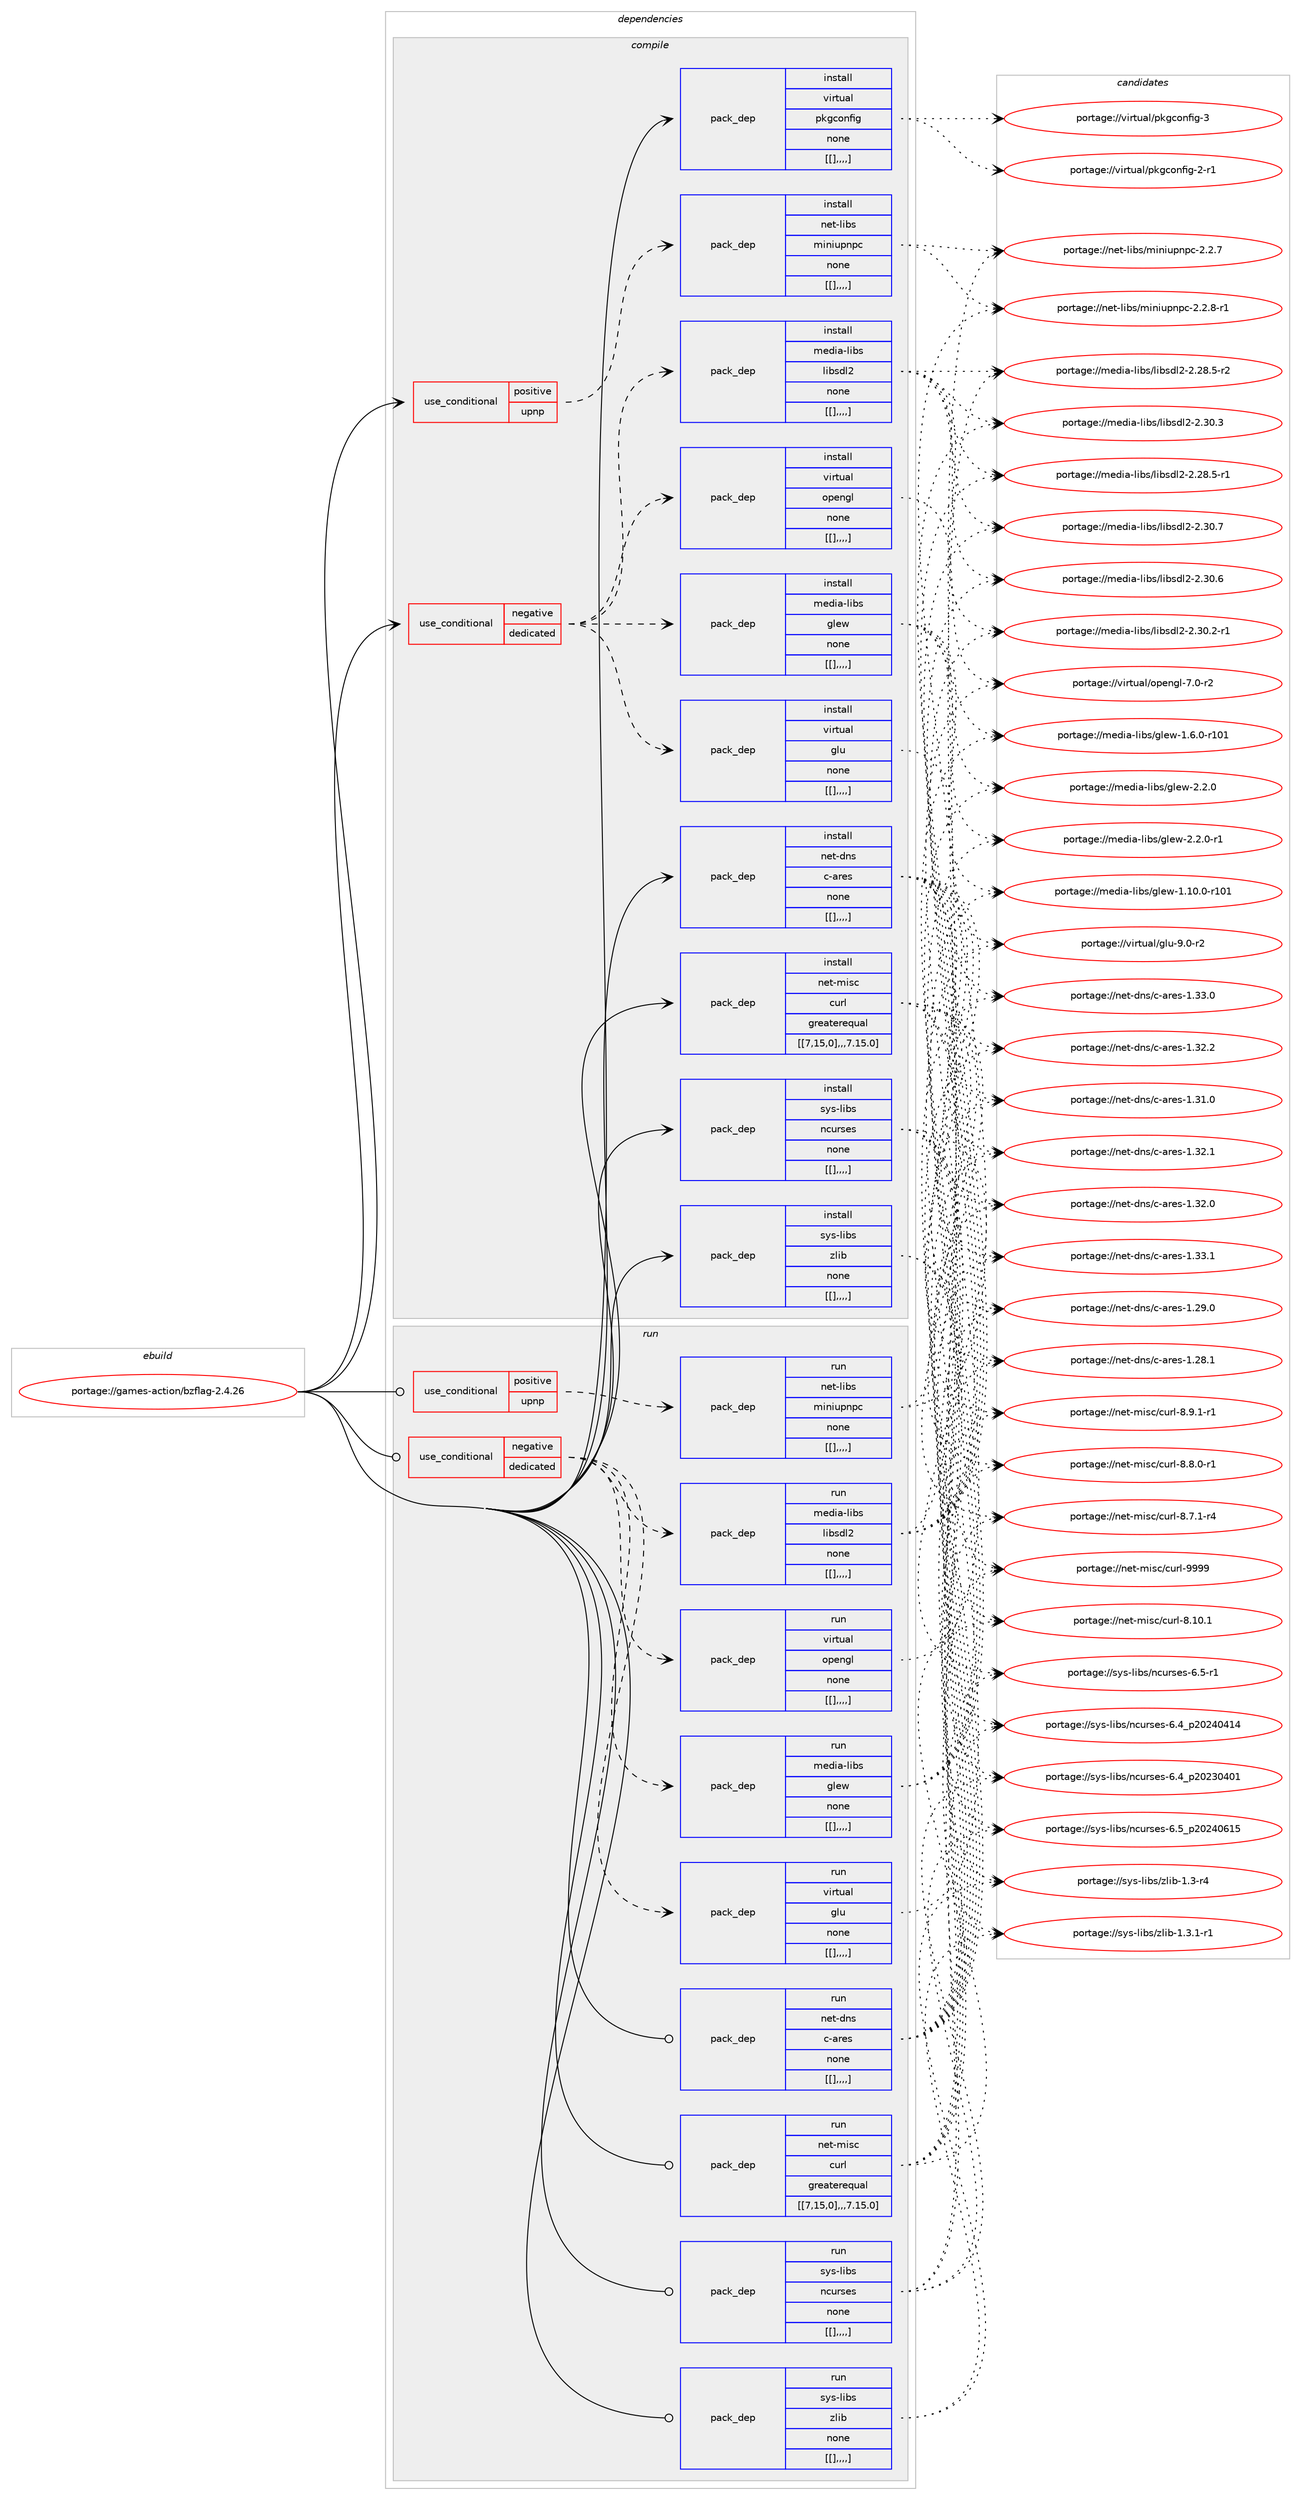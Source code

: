 digraph prolog {

# *************
# Graph options
# *************

newrank=true;
concentrate=true;
compound=true;
graph [rankdir=LR,fontname=Helvetica,fontsize=10,ranksep=1.5];#, ranksep=2.5, nodesep=0.2];
edge  [arrowhead=vee];
node  [fontname=Helvetica,fontsize=10];

# **********
# The ebuild
# **********

subgraph cluster_leftcol {
color=gray;
label=<<i>ebuild</i>>;
id [label="portage://games-action/bzflag-2.4.26", color=red, width=4, href="../games-action/bzflag-2.4.26.svg"];
}

# ****************
# The dependencies
# ****************

subgraph cluster_midcol {
color=gray;
label=<<i>dependencies</i>>;
subgraph cluster_compile {
fillcolor="#eeeeee";
style=filled;
label=<<i>compile</i>>;
subgraph cond65237 {
dependency228290 [label=<<TABLE BORDER="0" CELLBORDER="1" CELLSPACING="0" CELLPADDING="4"><TR><TD ROWSPAN="3" CELLPADDING="10">use_conditional</TD></TR><TR><TD>negative</TD></TR><TR><TD>dedicated</TD></TR></TABLE>>, shape=none, color=red];
subgraph pack161584 {
dependency228291 [label=<<TABLE BORDER="0" CELLBORDER="1" CELLSPACING="0" CELLPADDING="4" WIDTH="220"><TR><TD ROWSPAN="6" CELLPADDING="30">pack_dep</TD></TR><TR><TD WIDTH="110">install</TD></TR><TR><TD>media-libs</TD></TR><TR><TD>libsdl2</TD></TR><TR><TD>none</TD></TR><TR><TD>[[],,,,]</TD></TR></TABLE>>, shape=none, color=blue];
}
dependency228290:e -> dependency228291:w [weight=20,style="dashed",arrowhead="vee"];
subgraph pack161585 {
dependency228292 [label=<<TABLE BORDER="0" CELLBORDER="1" CELLSPACING="0" CELLPADDING="4" WIDTH="220"><TR><TD ROWSPAN="6" CELLPADDING="30">pack_dep</TD></TR><TR><TD WIDTH="110">install</TD></TR><TR><TD>media-libs</TD></TR><TR><TD>glew</TD></TR><TR><TD>none</TD></TR><TR><TD>[[],,,,]</TD></TR></TABLE>>, shape=none, color=blue];
}
dependency228290:e -> dependency228292:w [weight=20,style="dashed",arrowhead="vee"];
subgraph pack161586 {
dependency228293 [label=<<TABLE BORDER="0" CELLBORDER="1" CELLSPACING="0" CELLPADDING="4" WIDTH="220"><TR><TD ROWSPAN="6" CELLPADDING="30">pack_dep</TD></TR><TR><TD WIDTH="110">install</TD></TR><TR><TD>virtual</TD></TR><TR><TD>glu</TD></TR><TR><TD>none</TD></TR><TR><TD>[[],,,,]</TD></TR></TABLE>>, shape=none, color=blue];
}
dependency228290:e -> dependency228293:w [weight=20,style="dashed",arrowhead="vee"];
subgraph pack161587 {
dependency228294 [label=<<TABLE BORDER="0" CELLBORDER="1" CELLSPACING="0" CELLPADDING="4" WIDTH="220"><TR><TD ROWSPAN="6" CELLPADDING="30">pack_dep</TD></TR><TR><TD WIDTH="110">install</TD></TR><TR><TD>virtual</TD></TR><TR><TD>opengl</TD></TR><TR><TD>none</TD></TR><TR><TD>[[],,,,]</TD></TR></TABLE>>, shape=none, color=blue];
}
dependency228290:e -> dependency228294:w [weight=20,style="dashed",arrowhead="vee"];
}
id:e -> dependency228290:w [weight=20,style="solid",arrowhead="vee"];
subgraph cond65238 {
dependency228295 [label=<<TABLE BORDER="0" CELLBORDER="1" CELLSPACING="0" CELLPADDING="4"><TR><TD ROWSPAN="3" CELLPADDING="10">use_conditional</TD></TR><TR><TD>positive</TD></TR><TR><TD>upnp</TD></TR></TABLE>>, shape=none, color=red];
subgraph pack161588 {
dependency228296 [label=<<TABLE BORDER="0" CELLBORDER="1" CELLSPACING="0" CELLPADDING="4" WIDTH="220"><TR><TD ROWSPAN="6" CELLPADDING="30">pack_dep</TD></TR><TR><TD WIDTH="110">install</TD></TR><TR><TD>net-libs</TD></TR><TR><TD>miniupnpc</TD></TR><TR><TD>none</TD></TR><TR><TD>[[],,,,]</TD></TR></TABLE>>, shape=none, color=blue];
}
dependency228295:e -> dependency228296:w [weight=20,style="dashed",arrowhead="vee"];
}
id:e -> dependency228295:w [weight=20,style="solid",arrowhead="vee"];
subgraph pack161589 {
dependency228297 [label=<<TABLE BORDER="0" CELLBORDER="1" CELLSPACING="0" CELLPADDING="4" WIDTH="220"><TR><TD ROWSPAN="6" CELLPADDING="30">pack_dep</TD></TR><TR><TD WIDTH="110">install</TD></TR><TR><TD>net-dns</TD></TR><TR><TD>c-ares</TD></TR><TR><TD>none</TD></TR><TR><TD>[[],,,,]</TD></TR></TABLE>>, shape=none, color=blue];
}
id:e -> dependency228297:w [weight=20,style="solid",arrowhead="vee"];
subgraph pack161590 {
dependency228298 [label=<<TABLE BORDER="0" CELLBORDER="1" CELLSPACING="0" CELLPADDING="4" WIDTH="220"><TR><TD ROWSPAN="6" CELLPADDING="30">pack_dep</TD></TR><TR><TD WIDTH="110">install</TD></TR><TR><TD>net-misc</TD></TR><TR><TD>curl</TD></TR><TR><TD>greaterequal</TD></TR><TR><TD>[[7,15,0],,,7.15.0]</TD></TR></TABLE>>, shape=none, color=blue];
}
id:e -> dependency228298:w [weight=20,style="solid",arrowhead="vee"];
subgraph pack161591 {
dependency228299 [label=<<TABLE BORDER="0" CELLBORDER="1" CELLSPACING="0" CELLPADDING="4" WIDTH="220"><TR><TD ROWSPAN="6" CELLPADDING="30">pack_dep</TD></TR><TR><TD WIDTH="110">install</TD></TR><TR><TD>sys-libs</TD></TR><TR><TD>ncurses</TD></TR><TR><TD>none</TD></TR><TR><TD>[[],,,,]</TD></TR></TABLE>>, shape=none, color=blue];
}
id:e -> dependency228299:w [weight=20,style="solid",arrowhead="vee"];
subgraph pack161592 {
dependency228300 [label=<<TABLE BORDER="0" CELLBORDER="1" CELLSPACING="0" CELLPADDING="4" WIDTH="220"><TR><TD ROWSPAN="6" CELLPADDING="30">pack_dep</TD></TR><TR><TD WIDTH="110">install</TD></TR><TR><TD>sys-libs</TD></TR><TR><TD>zlib</TD></TR><TR><TD>none</TD></TR><TR><TD>[[],,,,]</TD></TR></TABLE>>, shape=none, color=blue];
}
id:e -> dependency228300:w [weight=20,style="solid",arrowhead="vee"];
subgraph pack161593 {
dependency228301 [label=<<TABLE BORDER="0" CELLBORDER="1" CELLSPACING="0" CELLPADDING="4" WIDTH="220"><TR><TD ROWSPAN="6" CELLPADDING="30">pack_dep</TD></TR><TR><TD WIDTH="110">install</TD></TR><TR><TD>virtual</TD></TR><TR><TD>pkgconfig</TD></TR><TR><TD>none</TD></TR><TR><TD>[[],,,,]</TD></TR></TABLE>>, shape=none, color=blue];
}
id:e -> dependency228301:w [weight=20,style="solid",arrowhead="vee"];
}
subgraph cluster_compileandrun {
fillcolor="#eeeeee";
style=filled;
label=<<i>compile and run</i>>;
}
subgraph cluster_run {
fillcolor="#eeeeee";
style=filled;
label=<<i>run</i>>;
subgraph cond65239 {
dependency228302 [label=<<TABLE BORDER="0" CELLBORDER="1" CELLSPACING="0" CELLPADDING="4"><TR><TD ROWSPAN="3" CELLPADDING="10">use_conditional</TD></TR><TR><TD>negative</TD></TR><TR><TD>dedicated</TD></TR></TABLE>>, shape=none, color=red];
subgraph pack161594 {
dependency228303 [label=<<TABLE BORDER="0" CELLBORDER="1" CELLSPACING="0" CELLPADDING="4" WIDTH="220"><TR><TD ROWSPAN="6" CELLPADDING="30">pack_dep</TD></TR><TR><TD WIDTH="110">run</TD></TR><TR><TD>media-libs</TD></TR><TR><TD>libsdl2</TD></TR><TR><TD>none</TD></TR><TR><TD>[[],,,,]</TD></TR></TABLE>>, shape=none, color=blue];
}
dependency228302:e -> dependency228303:w [weight=20,style="dashed",arrowhead="vee"];
subgraph pack161595 {
dependency228304 [label=<<TABLE BORDER="0" CELLBORDER="1" CELLSPACING="0" CELLPADDING="4" WIDTH="220"><TR><TD ROWSPAN="6" CELLPADDING="30">pack_dep</TD></TR><TR><TD WIDTH="110">run</TD></TR><TR><TD>media-libs</TD></TR><TR><TD>glew</TD></TR><TR><TD>none</TD></TR><TR><TD>[[],,,,]</TD></TR></TABLE>>, shape=none, color=blue];
}
dependency228302:e -> dependency228304:w [weight=20,style="dashed",arrowhead="vee"];
subgraph pack161596 {
dependency228305 [label=<<TABLE BORDER="0" CELLBORDER="1" CELLSPACING="0" CELLPADDING="4" WIDTH="220"><TR><TD ROWSPAN="6" CELLPADDING="30">pack_dep</TD></TR><TR><TD WIDTH="110">run</TD></TR><TR><TD>virtual</TD></TR><TR><TD>glu</TD></TR><TR><TD>none</TD></TR><TR><TD>[[],,,,]</TD></TR></TABLE>>, shape=none, color=blue];
}
dependency228302:e -> dependency228305:w [weight=20,style="dashed",arrowhead="vee"];
subgraph pack161597 {
dependency228306 [label=<<TABLE BORDER="0" CELLBORDER="1" CELLSPACING="0" CELLPADDING="4" WIDTH="220"><TR><TD ROWSPAN="6" CELLPADDING="30">pack_dep</TD></TR><TR><TD WIDTH="110">run</TD></TR><TR><TD>virtual</TD></TR><TR><TD>opengl</TD></TR><TR><TD>none</TD></TR><TR><TD>[[],,,,]</TD></TR></TABLE>>, shape=none, color=blue];
}
dependency228302:e -> dependency228306:w [weight=20,style="dashed",arrowhead="vee"];
}
id:e -> dependency228302:w [weight=20,style="solid",arrowhead="odot"];
subgraph cond65240 {
dependency228307 [label=<<TABLE BORDER="0" CELLBORDER="1" CELLSPACING="0" CELLPADDING="4"><TR><TD ROWSPAN="3" CELLPADDING="10">use_conditional</TD></TR><TR><TD>positive</TD></TR><TR><TD>upnp</TD></TR></TABLE>>, shape=none, color=red];
subgraph pack161598 {
dependency228308 [label=<<TABLE BORDER="0" CELLBORDER="1" CELLSPACING="0" CELLPADDING="4" WIDTH="220"><TR><TD ROWSPAN="6" CELLPADDING="30">pack_dep</TD></TR><TR><TD WIDTH="110">run</TD></TR><TR><TD>net-libs</TD></TR><TR><TD>miniupnpc</TD></TR><TR><TD>none</TD></TR><TR><TD>[[],,,,]</TD></TR></TABLE>>, shape=none, color=blue];
}
dependency228307:e -> dependency228308:w [weight=20,style="dashed",arrowhead="vee"];
}
id:e -> dependency228307:w [weight=20,style="solid",arrowhead="odot"];
subgraph pack161599 {
dependency228309 [label=<<TABLE BORDER="0" CELLBORDER="1" CELLSPACING="0" CELLPADDING="4" WIDTH="220"><TR><TD ROWSPAN="6" CELLPADDING="30">pack_dep</TD></TR><TR><TD WIDTH="110">run</TD></TR><TR><TD>net-dns</TD></TR><TR><TD>c-ares</TD></TR><TR><TD>none</TD></TR><TR><TD>[[],,,,]</TD></TR></TABLE>>, shape=none, color=blue];
}
id:e -> dependency228309:w [weight=20,style="solid",arrowhead="odot"];
subgraph pack161600 {
dependency228310 [label=<<TABLE BORDER="0" CELLBORDER="1" CELLSPACING="0" CELLPADDING="4" WIDTH="220"><TR><TD ROWSPAN="6" CELLPADDING="30">pack_dep</TD></TR><TR><TD WIDTH="110">run</TD></TR><TR><TD>net-misc</TD></TR><TR><TD>curl</TD></TR><TR><TD>greaterequal</TD></TR><TR><TD>[[7,15,0],,,7.15.0]</TD></TR></TABLE>>, shape=none, color=blue];
}
id:e -> dependency228310:w [weight=20,style="solid",arrowhead="odot"];
subgraph pack161601 {
dependency228311 [label=<<TABLE BORDER="0" CELLBORDER="1" CELLSPACING="0" CELLPADDING="4" WIDTH="220"><TR><TD ROWSPAN="6" CELLPADDING="30">pack_dep</TD></TR><TR><TD WIDTH="110">run</TD></TR><TR><TD>sys-libs</TD></TR><TR><TD>ncurses</TD></TR><TR><TD>none</TD></TR><TR><TD>[[],,,,]</TD></TR></TABLE>>, shape=none, color=blue];
}
id:e -> dependency228311:w [weight=20,style="solid",arrowhead="odot"];
subgraph pack161602 {
dependency228312 [label=<<TABLE BORDER="0" CELLBORDER="1" CELLSPACING="0" CELLPADDING="4" WIDTH="220"><TR><TD ROWSPAN="6" CELLPADDING="30">pack_dep</TD></TR><TR><TD WIDTH="110">run</TD></TR><TR><TD>sys-libs</TD></TR><TR><TD>zlib</TD></TR><TR><TD>none</TD></TR><TR><TD>[[],,,,]</TD></TR></TABLE>>, shape=none, color=blue];
}
id:e -> dependency228312:w [weight=20,style="solid",arrowhead="odot"];
}
}

# **************
# The candidates
# **************

subgraph cluster_choices {
rank=same;
color=gray;
label=<<i>candidates</i>>;

subgraph choice161584 {
color=black;
nodesep=1;
choice10910110010597451081059811547108105981151001085045504651484655 [label="portage://media-libs/libsdl2-2.30.7", color=red, width=4,href="../media-libs/libsdl2-2.30.7.svg"];
choice10910110010597451081059811547108105981151001085045504651484654 [label="portage://media-libs/libsdl2-2.30.6", color=red, width=4,href="../media-libs/libsdl2-2.30.6.svg"];
choice10910110010597451081059811547108105981151001085045504651484651 [label="portage://media-libs/libsdl2-2.30.3", color=red, width=4,href="../media-libs/libsdl2-2.30.3.svg"];
choice109101100105974510810598115471081059811510010850455046514846504511449 [label="portage://media-libs/libsdl2-2.30.2-r1", color=red, width=4,href="../media-libs/libsdl2-2.30.2-r1.svg"];
choice109101100105974510810598115471081059811510010850455046505646534511450 [label="portage://media-libs/libsdl2-2.28.5-r2", color=red, width=4,href="../media-libs/libsdl2-2.28.5-r2.svg"];
choice109101100105974510810598115471081059811510010850455046505646534511449 [label="portage://media-libs/libsdl2-2.28.5-r1", color=red, width=4,href="../media-libs/libsdl2-2.28.5-r1.svg"];
dependency228291:e -> choice10910110010597451081059811547108105981151001085045504651484655:w [style=dotted,weight="100"];
dependency228291:e -> choice10910110010597451081059811547108105981151001085045504651484654:w [style=dotted,weight="100"];
dependency228291:e -> choice10910110010597451081059811547108105981151001085045504651484651:w [style=dotted,weight="100"];
dependency228291:e -> choice109101100105974510810598115471081059811510010850455046514846504511449:w [style=dotted,weight="100"];
dependency228291:e -> choice109101100105974510810598115471081059811510010850455046505646534511450:w [style=dotted,weight="100"];
dependency228291:e -> choice109101100105974510810598115471081059811510010850455046505646534511449:w [style=dotted,weight="100"];
}
subgraph choice161585 {
color=black;
nodesep=1;
choice109101100105974510810598115471031081011194550465046484511449 [label="portage://media-libs/glew-2.2.0-r1", color=red, width=4,href="../media-libs/glew-2.2.0-r1.svg"];
choice10910110010597451081059811547103108101119455046504648 [label="portage://media-libs/glew-2.2.0", color=red, width=4,href="../media-libs/glew-2.2.0.svg"];
choice109101100105974510810598115471031081011194549464948464845114494849 [label="portage://media-libs/glew-1.10.0-r101", color=red, width=4,href="../media-libs/glew-1.10.0-r101.svg"];
choice1091011001059745108105981154710310810111945494654464845114494849 [label="portage://media-libs/glew-1.6.0-r101", color=red, width=4,href="../media-libs/glew-1.6.0-r101.svg"];
dependency228292:e -> choice109101100105974510810598115471031081011194550465046484511449:w [style=dotted,weight="100"];
dependency228292:e -> choice10910110010597451081059811547103108101119455046504648:w [style=dotted,weight="100"];
dependency228292:e -> choice109101100105974510810598115471031081011194549464948464845114494849:w [style=dotted,weight="100"];
dependency228292:e -> choice1091011001059745108105981154710310810111945494654464845114494849:w [style=dotted,weight="100"];
}
subgraph choice161586 {
color=black;
nodesep=1;
choice1181051141161179710847103108117455746484511450 [label="portage://virtual/glu-9.0-r2", color=red, width=4,href="../virtual/glu-9.0-r2.svg"];
dependency228293:e -> choice1181051141161179710847103108117455746484511450:w [style=dotted,weight="100"];
}
subgraph choice161587 {
color=black;
nodesep=1;
choice1181051141161179710847111112101110103108455546484511450 [label="portage://virtual/opengl-7.0-r2", color=red, width=4,href="../virtual/opengl-7.0-r2.svg"];
dependency228294:e -> choice1181051141161179710847111112101110103108455546484511450:w [style=dotted,weight="100"];
}
subgraph choice161588 {
color=black;
nodesep=1;
choice110101116451081059811547109105110105117112110112994550465046564511449 [label="portage://net-libs/miniupnpc-2.2.8-r1", color=red, width=4,href="../net-libs/miniupnpc-2.2.8-r1.svg"];
choice11010111645108105981154710910511010511711211011299455046504655 [label="portage://net-libs/miniupnpc-2.2.7", color=red, width=4,href="../net-libs/miniupnpc-2.2.7.svg"];
dependency228296:e -> choice110101116451081059811547109105110105117112110112994550465046564511449:w [style=dotted,weight="100"];
dependency228296:e -> choice11010111645108105981154710910511010511711211011299455046504655:w [style=dotted,weight="100"];
}
subgraph choice161589 {
color=black;
nodesep=1;
choice110101116451001101154799459711410111545494651514649 [label="portage://net-dns/c-ares-1.33.1", color=red, width=4,href="../net-dns/c-ares-1.33.1.svg"];
choice110101116451001101154799459711410111545494651514648 [label="portage://net-dns/c-ares-1.33.0", color=red, width=4,href="../net-dns/c-ares-1.33.0.svg"];
choice110101116451001101154799459711410111545494651504650 [label="portage://net-dns/c-ares-1.32.2", color=red, width=4,href="../net-dns/c-ares-1.32.2.svg"];
choice110101116451001101154799459711410111545494651504649 [label="portage://net-dns/c-ares-1.32.1", color=red, width=4,href="../net-dns/c-ares-1.32.1.svg"];
choice110101116451001101154799459711410111545494651504648 [label="portage://net-dns/c-ares-1.32.0", color=red, width=4,href="../net-dns/c-ares-1.32.0.svg"];
choice110101116451001101154799459711410111545494651494648 [label="portage://net-dns/c-ares-1.31.0", color=red, width=4,href="../net-dns/c-ares-1.31.0.svg"];
choice110101116451001101154799459711410111545494650574648 [label="portage://net-dns/c-ares-1.29.0", color=red, width=4,href="../net-dns/c-ares-1.29.0.svg"];
choice110101116451001101154799459711410111545494650564649 [label="portage://net-dns/c-ares-1.28.1", color=red, width=4,href="../net-dns/c-ares-1.28.1.svg"];
dependency228297:e -> choice110101116451001101154799459711410111545494651514649:w [style=dotted,weight="100"];
dependency228297:e -> choice110101116451001101154799459711410111545494651514648:w [style=dotted,weight="100"];
dependency228297:e -> choice110101116451001101154799459711410111545494651504650:w [style=dotted,weight="100"];
dependency228297:e -> choice110101116451001101154799459711410111545494651504649:w [style=dotted,weight="100"];
dependency228297:e -> choice110101116451001101154799459711410111545494651504648:w [style=dotted,weight="100"];
dependency228297:e -> choice110101116451001101154799459711410111545494651494648:w [style=dotted,weight="100"];
dependency228297:e -> choice110101116451001101154799459711410111545494650574648:w [style=dotted,weight="100"];
dependency228297:e -> choice110101116451001101154799459711410111545494650564649:w [style=dotted,weight="100"];
}
subgraph choice161590 {
color=black;
nodesep=1;
choice110101116451091051159947991171141084557575757 [label="portage://net-misc/curl-9999", color=red, width=4,href="../net-misc/curl-9999.svg"];
choice1101011164510910511599479911711410845564649484649 [label="portage://net-misc/curl-8.10.1", color=red, width=4,href="../net-misc/curl-8.10.1.svg"];
choice110101116451091051159947991171141084556465746494511449 [label="portage://net-misc/curl-8.9.1-r1", color=red, width=4,href="../net-misc/curl-8.9.1-r1.svg"];
choice110101116451091051159947991171141084556465646484511449 [label="portage://net-misc/curl-8.8.0-r1", color=red, width=4,href="../net-misc/curl-8.8.0-r1.svg"];
choice110101116451091051159947991171141084556465546494511452 [label="portage://net-misc/curl-8.7.1-r4", color=red, width=4,href="../net-misc/curl-8.7.1-r4.svg"];
dependency228298:e -> choice110101116451091051159947991171141084557575757:w [style=dotted,weight="100"];
dependency228298:e -> choice1101011164510910511599479911711410845564649484649:w [style=dotted,weight="100"];
dependency228298:e -> choice110101116451091051159947991171141084556465746494511449:w [style=dotted,weight="100"];
dependency228298:e -> choice110101116451091051159947991171141084556465646484511449:w [style=dotted,weight="100"];
dependency228298:e -> choice110101116451091051159947991171141084556465546494511452:w [style=dotted,weight="100"];
}
subgraph choice161591 {
color=black;
nodesep=1;
choice1151211154510810598115471109911711411510111545544653951125048505248544953 [label="portage://sys-libs/ncurses-6.5_p20240615", color=red, width=4,href="../sys-libs/ncurses-6.5_p20240615.svg"];
choice11512111545108105981154711099117114115101115455446534511449 [label="portage://sys-libs/ncurses-6.5-r1", color=red, width=4,href="../sys-libs/ncurses-6.5-r1.svg"];
choice1151211154510810598115471109911711411510111545544652951125048505248524952 [label="portage://sys-libs/ncurses-6.4_p20240414", color=red, width=4,href="../sys-libs/ncurses-6.4_p20240414.svg"];
choice1151211154510810598115471109911711411510111545544652951125048505148524849 [label="portage://sys-libs/ncurses-6.4_p20230401", color=red, width=4,href="../sys-libs/ncurses-6.4_p20230401.svg"];
dependency228299:e -> choice1151211154510810598115471109911711411510111545544653951125048505248544953:w [style=dotted,weight="100"];
dependency228299:e -> choice11512111545108105981154711099117114115101115455446534511449:w [style=dotted,weight="100"];
dependency228299:e -> choice1151211154510810598115471109911711411510111545544652951125048505248524952:w [style=dotted,weight="100"];
dependency228299:e -> choice1151211154510810598115471109911711411510111545544652951125048505148524849:w [style=dotted,weight="100"];
}
subgraph choice161592 {
color=black;
nodesep=1;
choice115121115451081059811547122108105984549465146494511449 [label="portage://sys-libs/zlib-1.3.1-r1", color=red, width=4,href="../sys-libs/zlib-1.3.1-r1.svg"];
choice11512111545108105981154712210810598454946514511452 [label="portage://sys-libs/zlib-1.3-r4", color=red, width=4,href="../sys-libs/zlib-1.3-r4.svg"];
dependency228300:e -> choice115121115451081059811547122108105984549465146494511449:w [style=dotted,weight="100"];
dependency228300:e -> choice11512111545108105981154712210810598454946514511452:w [style=dotted,weight="100"];
}
subgraph choice161593 {
color=black;
nodesep=1;
choice1181051141161179710847112107103991111101021051034551 [label="portage://virtual/pkgconfig-3", color=red, width=4,href="../virtual/pkgconfig-3.svg"];
choice11810511411611797108471121071039911111010210510345504511449 [label="portage://virtual/pkgconfig-2-r1", color=red, width=4,href="../virtual/pkgconfig-2-r1.svg"];
dependency228301:e -> choice1181051141161179710847112107103991111101021051034551:w [style=dotted,weight="100"];
dependency228301:e -> choice11810511411611797108471121071039911111010210510345504511449:w [style=dotted,weight="100"];
}
subgraph choice161594 {
color=black;
nodesep=1;
choice10910110010597451081059811547108105981151001085045504651484655 [label="portage://media-libs/libsdl2-2.30.7", color=red, width=4,href="../media-libs/libsdl2-2.30.7.svg"];
choice10910110010597451081059811547108105981151001085045504651484654 [label="portage://media-libs/libsdl2-2.30.6", color=red, width=4,href="../media-libs/libsdl2-2.30.6.svg"];
choice10910110010597451081059811547108105981151001085045504651484651 [label="portage://media-libs/libsdl2-2.30.3", color=red, width=4,href="../media-libs/libsdl2-2.30.3.svg"];
choice109101100105974510810598115471081059811510010850455046514846504511449 [label="portage://media-libs/libsdl2-2.30.2-r1", color=red, width=4,href="../media-libs/libsdl2-2.30.2-r1.svg"];
choice109101100105974510810598115471081059811510010850455046505646534511450 [label="portage://media-libs/libsdl2-2.28.5-r2", color=red, width=4,href="../media-libs/libsdl2-2.28.5-r2.svg"];
choice109101100105974510810598115471081059811510010850455046505646534511449 [label="portage://media-libs/libsdl2-2.28.5-r1", color=red, width=4,href="../media-libs/libsdl2-2.28.5-r1.svg"];
dependency228303:e -> choice10910110010597451081059811547108105981151001085045504651484655:w [style=dotted,weight="100"];
dependency228303:e -> choice10910110010597451081059811547108105981151001085045504651484654:w [style=dotted,weight="100"];
dependency228303:e -> choice10910110010597451081059811547108105981151001085045504651484651:w [style=dotted,weight="100"];
dependency228303:e -> choice109101100105974510810598115471081059811510010850455046514846504511449:w [style=dotted,weight="100"];
dependency228303:e -> choice109101100105974510810598115471081059811510010850455046505646534511450:w [style=dotted,weight="100"];
dependency228303:e -> choice109101100105974510810598115471081059811510010850455046505646534511449:w [style=dotted,weight="100"];
}
subgraph choice161595 {
color=black;
nodesep=1;
choice109101100105974510810598115471031081011194550465046484511449 [label="portage://media-libs/glew-2.2.0-r1", color=red, width=4,href="../media-libs/glew-2.2.0-r1.svg"];
choice10910110010597451081059811547103108101119455046504648 [label="portage://media-libs/glew-2.2.0", color=red, width=4,href="../media-libs/glew-2.2.0.svg"];
choice109101100105974510810598115471031081011194549464948464845114494849 [label="portage://media-libs/glew-1.10.0-r101", color=red, width=4,href="../media-libs/glew-1.10.0-r101.svg"];
choice1091011001059745108105981154710310810111945494654464845114494849 [label="portage://media-libs/glew-1.6.0-r101", color=red, width=4,href="../media-libs/glew-1.6.0-r101.svg"];
dependency228304:e -> choice109101100105974510810598115471031081011194550465046484511449:w [style=dotted,weight="100"];
dependency228304:e -> choice10910110010597451081059811547103108101119455046504648:w [style=dotted,weight="100"];
dependency228304:e -> choice109101100105974510810598115471031081011194549464948464845114494849:w [style=dotted,weight="100"];
dependency228304:e -> choice1091011001059745108105981154710310810111945494654464845114494849:w [style=dotted,weight="100"];
}
subgraph choice161596 {
color=black;
nodesep=1;
choice1181051141161179710847103108117455746484511450 [label="portage://virtual/glu-9.0-r2", color=red, width=4,href="../virtual/glu-9.0-r2.svg"];
dependency228305:e -> choice1181051141161179710847103108117455746484511450:w [style=dotted,weight="100"];
}
subgraph choice161597 {
color=black;
nodesep=1;
choice1181051141161179710847111112101110103108455546484511450 [label="portage://virtual/opengl-7.0-r2", color=red, width=4,href="../virtual/opengl-7.0-r2.svg"];
dependency228306:e -> choice1181051141161179710847111112101110103108455546484511450:w [style=dotted,weight="100"];
}
subgraph choice161598 {
color=black;
nodesep=1;
choice110101116451081059811547109105110105117112110112994550465046564511449 [label="portage://net-libs/miniupnpc-2.2.8-r1", color=red, width=4,href="../net-libs/miniupnpc-2.2.8-r1.svg"];
choice11010111645108105981154710910511010511711211011299455046504655 [label="portage://net-libs/miniupnpc-2.2.7", color=red, width=4,href="../net-libs/miniupnpc-2.2.7.svg"];
dependency228308:e -> choice110101116451081059811547109105110105117112110112994550465046564511449:w [style=dotted,weight="100"];
dependency228308:e -> choice11010111645108105981154710910511010511711211011299455046504655:w [style=dotted,weight="100"];
}
subgraph choice161599 {
color=black;
nodesep=1;
choice110101116451001101154799459711410111545494651514649 [label="portage://net-dns/c-ares-1.33.1", color=red, width=4,href="../net-dns/c-ares-1.33.1.svg"];
choice110101116451001101154799459711410111545494651514648 [label="portage://net-dns/c-ares-1.33.0", color=red, width=4,href="../net-dns/c-ares-1.33.0.svg"];
choice110101116451001101154799459711410111545494651504650 [label="portage://net-dns/c-ares-1.32.2", color=red, width=4,href="../net-dns/c-ares-1.32.2.svg"];
choice110101116451001101154799459711410111545494651504649 [label="portage://net-dns/c-ares-1.32.1", color=red, width=4,href="../net-dns/c-ares-1.32.1.svg"];
choice110101116451001101154799459711410111545494651504648 [label="portage://net-dns/c-ares-1.32.0", color=red, width=4,href="../net-dns/c-ares-1.32.0.svg"];
choice110101116451001101154799459711410111545494651494648 [label="portage://net-dns/c-ares-1.31.0", color=red, width=4,href="../net-dns/c-ares-1.31.0.svg"];
choice110101116451001101154799459711410111545494650574648 [label="portage://net-dns/c-ares-1.29.0", color=red, width=4,href="../net-dns/c-ares-1.29.0.svg"];
choice110101116451001101154799459711410111545494650564649 [label="portage://net-dns/c-ares-1.28.1", color=red, width=4,href="../net-dns/c-ares-1.28.1.svg"];
dependency228309:e -> choice110101116451001101154799459711410111545494651514649:w [style=dotted,weight="100"];
dependency228309:e -> choice110101116451001101154799459711410111545494651514648:w [style=dotted,weight="100"];
dependency228309:e -> choice110101116451001101154799459711410111545494651504650:w [style=dotted,weight="100"];
dependency228309:e -> choice110101116451001101154799459711410111545494651504649:w [style=dotted,weight="100"];
dependency228309:e -> choice110101116451001101154799459711410111545494651504648:w [style=dotted,weight="100"];
dependency228309:e -> choice110101116451001101154799459711410111545494651494648:w [style=dotted,weight="100"];
dependency228309:e -> choice110101116451001101154799459711410111545494650574648:w [style=dotted,weight="100"];
dependency228309:e -> choice110101116451001101154799459711410111545494650564649:w [style=dotted,weight="100"];
}
subgraph choice161600 {
color=black;
nodesep=1;
choice110101116451091051159947991171141084557575757 [label="portage://net-misc/curl-9999", color=red, width=4,href="../net-misc/curl-9999.svg"];
choice1101011164510910511599479911711410845564649484649 [label="portage://net-misc/curl-8.10.1", color=red, width=4,href="../net-misc/curl-8.10.1.svg"];
choice110101116451091051159947991171141084556465746494511449 [label="portage://net-misc/curl-8.9.1-r1", color=red, width=4,href="../net-misc/curl-8.9.1-r1.svg"];
choice110101116451091051159947991171141084556465646484511449 [label="portage://net-misc/curl-8.8.0-r1", color=red, width=4,href="../net-misc/curl-8.8.0-r1.svg"];
choice110101116451091051159947991171141084556465546494511452 [label="portage://net-misc/curl-8.7.1-r4", color=red, width=4,href="../net-misc/curl-8.7.1-r4.svg"];
dependency228310:e -> choice110101116451091051159947991171141084557575757:w [style=dotted,weight="100"];
dependency228310:e -> choice1101011164510910511599479911711410845564649484649:w [style=dotted,weight="100"];
dependency228310:e -> choice110101116451091051159947991171141084556465746494511449:w [style=dotted,weight="100"];
dependency228310:e -> choice110101116451091051159947991171141084556465646484511449:w [style=dotted,weight="100"];
dependency228310:e -> choice110101116451091051159947991171141084556465546494511452:w [style=dotted,weight="100"];
}
subgraph choice161601 {
color=black;
nodesep=1;
choice1151211154510810598115471109911711411510111545544653951125048505248544953 [label="portage://sys-libs/ncurses-6.5_p20240615", color=red, width=4,href="../sys-libs/ncurses-6.5_p20240615.svg"];
choice11512111545108105981154711099117114115101115455446534511449 [label="portage://sys-libs/ncurses-6.5-r1", color=red, width=4,href="../sys-libs/ncurses-6.5-r1.svg"];
choice1151211154510810598115471109911711411510111545544652951125048505248524952 [label="portage://sys-libs/ncurses-6.4_p20240414", color=red, width=4,href="../sys-libs/ncurses-6.4_p20240414.svg"];
choice1151211154510810598115471109911711411510111545544652951125048505148524849 [label="portage://sys-libs/ncurses-6.4_p20230401", color=red, width=4,href="../sys-libs/ncurses-6.4_p20230401.svg"];
dependency228311:e -> choice1151211154510810598115471109911711411510111545544653951125048505248544953:w [style=dotted,weight="100"];
dependency228311:e -> choice11512111545108105981154711099117114115101115455446534511449:w [style=dotted,weight="100"];
dependency228311:e -> choice1151211154510810598115471109911711411510111545544652951125048505248524952:w [style=dotted,weight="100"];
dependency228311:e -> choice1151211154510810598115471109911711411510111545544652951125048505148524849:w [style=dotted,weight="100"];
}
subgraph choice161602 {
color=black;
nodesep=1;
choice115121115451081059811547122108105984549465146494511449 [label="portage://sys-libs/zlib-1.3.1-r1", color=red, width=4,href="../sys-libs/zlib-1.3.1-r1.svg"];
choice11512111545108105981154712210810598454946514511452 [label="portage://sys-libs/zlib-1.3-r4", color=red, width=4,href="../sys-libs/zlib-1.3-r4.svg"];
dependency228312:e -> choice115121115451081059811547122108105984549465146494511449:w [style=dotted,weight="100"];
dependency228312:e -> choice11512111545108105981154712210810598454946514511452:w [style=dotted,weight="100"];
}
}

}
